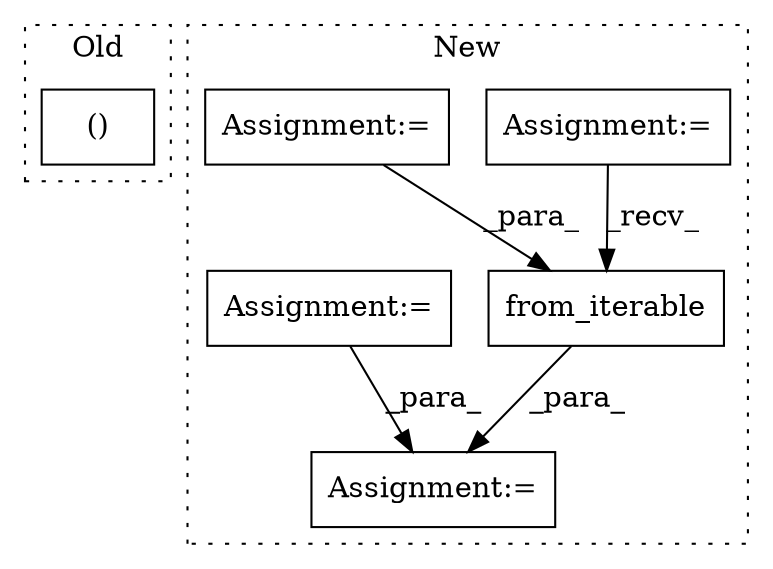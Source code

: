 digraph G {
subgraph cluster0 {
1 [label="()" a="106" s="6185" l="35" shape="box"];
label = "Old";
style="dotted";
}
subgraph cluster1 {
2 [label="from_iterable" a="32" s="8337,8359" l="14,1" shape="box"];
3 [label="Assignment:=" a="7" s="8371" l="1" shape="box"];
4 [label="Assignment:=" a="7" s="7637" l="5" shape="box"];
5 [label="Assignment:=" a="7" s="7840" l="1" shape="box"];
6 [label="Assignment:=" a="7" s="7869" l="12" shape="box"];
label = "New";
style="dotted";
}
2 -> 3 [label="_para_"];
4 -> 2 [label="_recv_"];
5 -> 2 [label="_para_"];
6 -> 3 [label="_para_"];
}